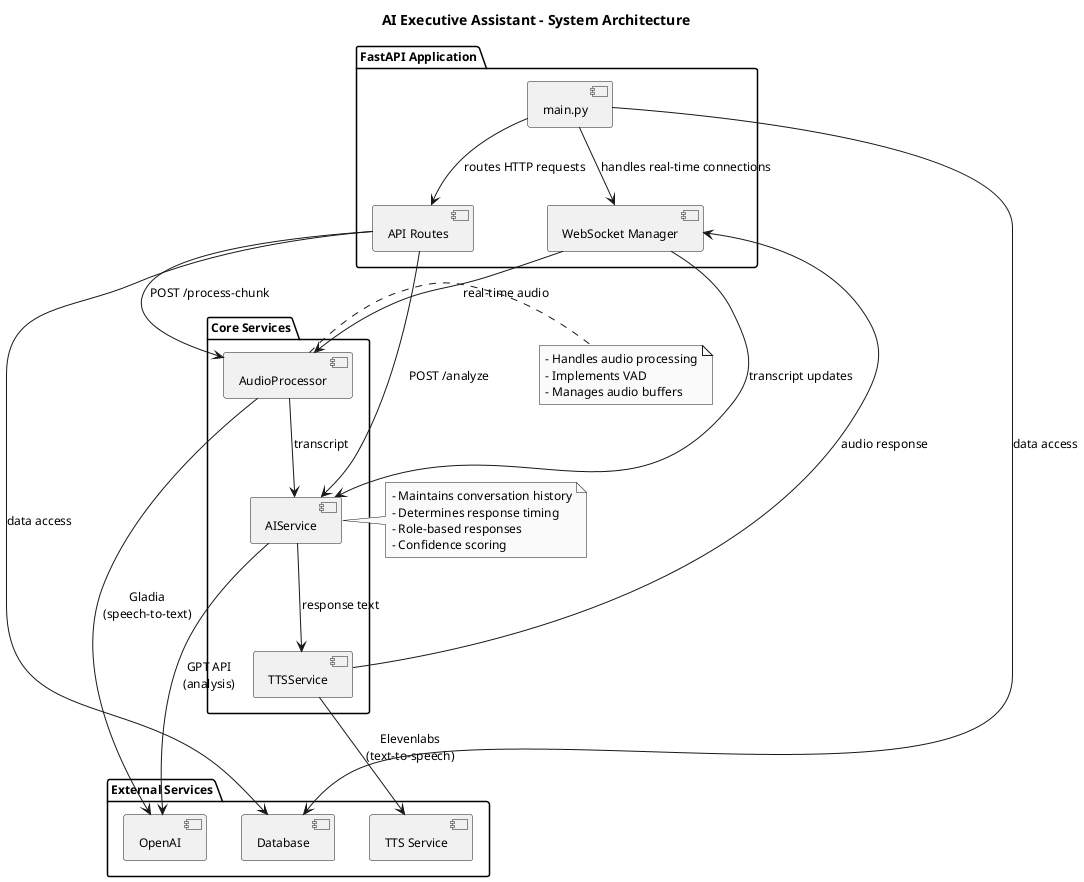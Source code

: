 @startuml AI-Executive-Assistant-Architecture

title AI Executive Assistant - System Architecture

skinparam monochrome true
skinparam shadowing false
skinparam defaultFontName Arial
skinparam defaultFontSize 12

package "FastAPI Application" {
  [main.py] as MainApp
  [API Routes] as Routes
  [WebSocket Manager] as WSMgr
}

package "Core Services" {
  [AudioProcessor] as AudioProc
  [AIService] as AISvc
  [TTSService] as TTSSvc
}

package "External Services" {
  [OpenAI] as OpenAI
  [Database] as DB
  [TTS Service] as TTS
}

MainApp --> Routes : "routes HTTP requests"
MainApp --> WSMgr : "handles real-time connections"

Routes --> AudioProc : "POST /process-chunk"
Routes --> AISvc : "POST /analyze"

AudioProc --> OpenAI : "Gladia\n(speech-to-text)"
AISvc --> OpenAI : "GPT API\n(analysis)"
TTSSvc --> TTS : "Elevenlabs\n(text-to-speech)"

AudioProc --> AISvc : "transcript"
AISvc --> TTSSvc : "response text"
TTSSvc --> WSMgr : "audio response"

WSMgr --> AudioProc : "real-time audio"
WSMgr --> AISvc : "transcript updates"

MainApp --> DB : "data access"
Routes --> DB : "data access"

note right of AudioProc
  - Handles audio processing
  - Implements VAD
  - Manages audio buffers
end note

note left of AISvc
  - Maintains conversation history
  - Determines response timing
  - Role-based responses
  - Confidence scoring
end note

@enduml
